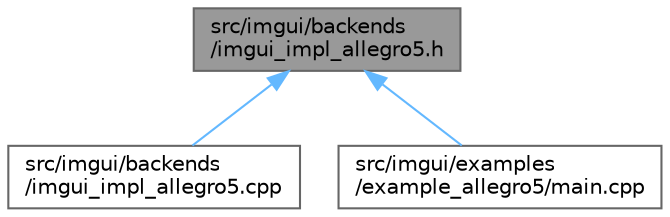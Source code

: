 digraph "src/imgui/backends/imgui_impl_allegro5.h"
{
 // LATEX_PDF_SIZE
  bgcolor="transparent";
  edge [fontname=Helvetica,fontsize=10,labelfontname=Helvetica,labelfontsize=10];
  node [fontname=Helvetica,fontsize=10,shape=box,height=0.2,width=0.4];
  Node1 [id="Node000001",label="src/imgui/backends\l/imgui_impl_allegro5.h",height=0.2,width=0.4,color="gray40", fillcolor="grey60", style="filled", fontcolor="black",tooltip=" "];
  Node1 -> Node2 [id="edge1_Node000001_Node000002",dir="back",color="steelblue1",style="solid",tooltip=" "];
  Node2 [id="Node000002",label="src/imgui/backends\l/imgui_impl_allegro5.cpp",height=0.2,width=0.4,color="grey40", fillcolor="white", style="filled",URL="$imgui__impl__allegro5_8cpp.html",tooltip=" "];
  Node1 -> Node3 [id="edge2_Node000001_Node000003",dir="back",color="steelblue1",style="solid",tooltip=" "];
  Node3 [id="Node000003",label="src/imgui/examples\l/example_allegro5/main.cpp",height=0.2,width=0.4,color="grey40", fillcolor="white", style="filled",URL="$imgui_2examples_2example__allegro5_2main_8cpp.html",tooltip=" "];
}
